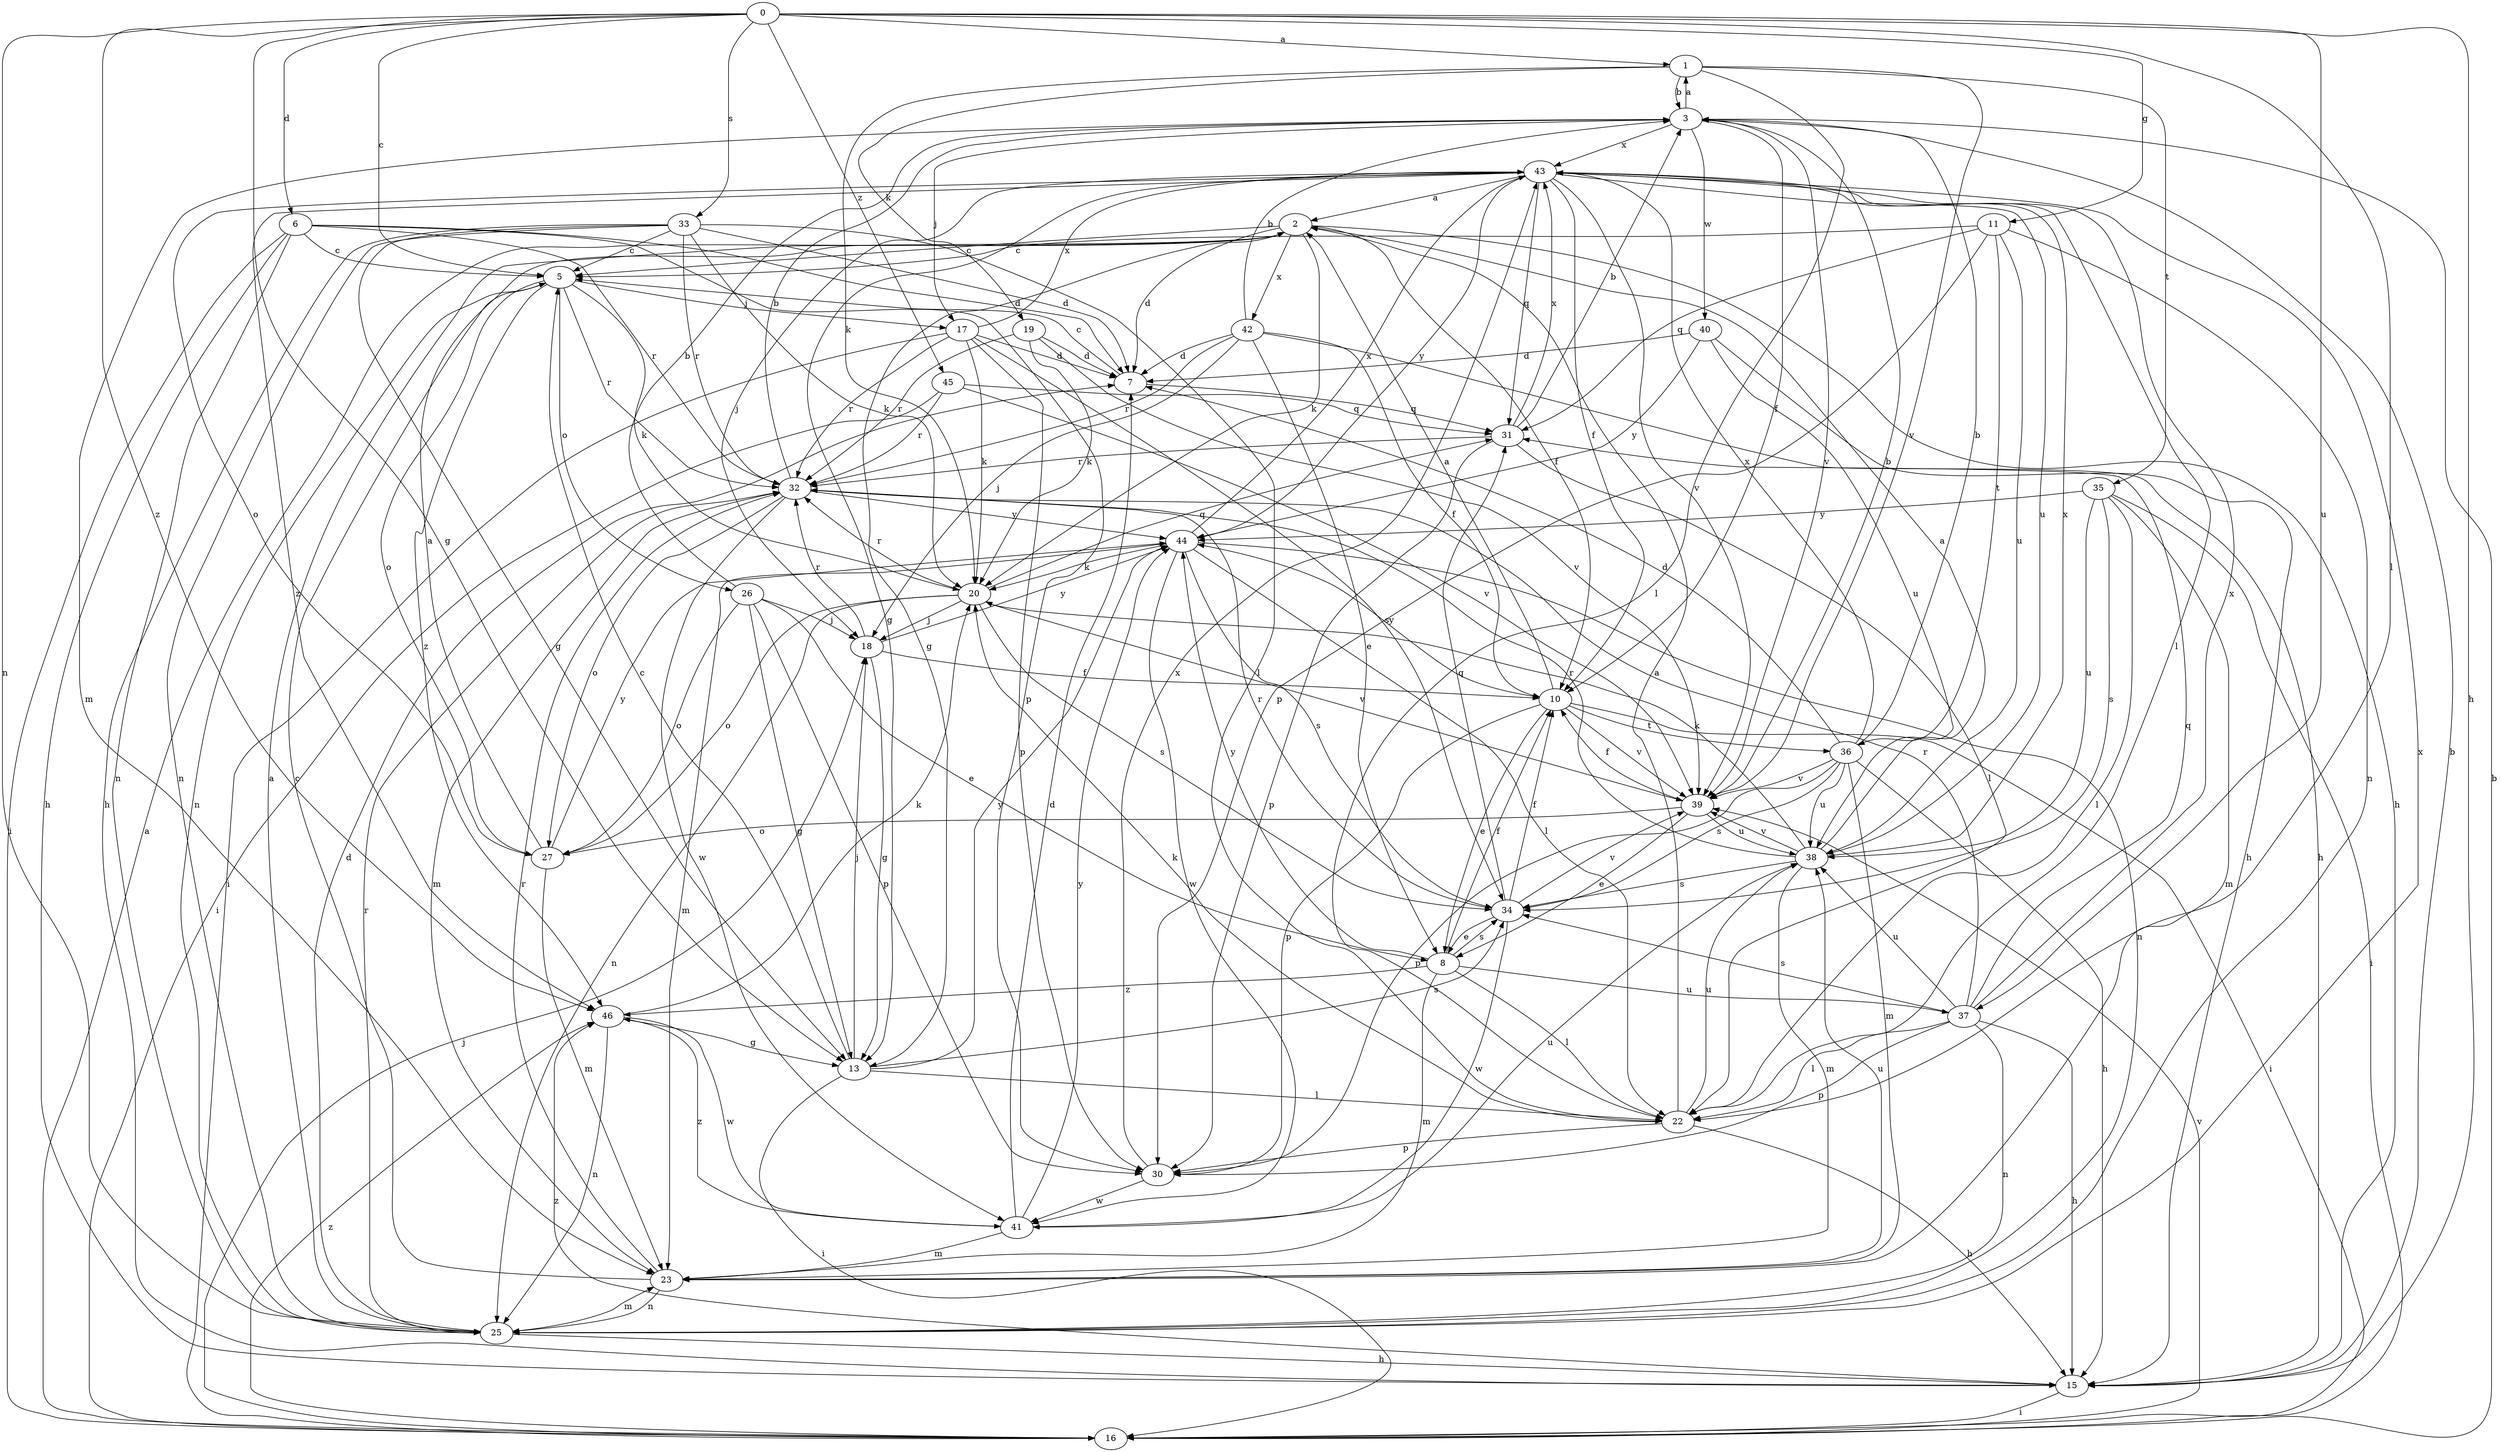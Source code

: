 strict digraph  {
0;
1;
2;
3;
5;
6;
7;
8;
10;
11;
13;
15;
16;
17;
18;
19;
20;
22;
23;
25;
26;
27;
30;
31;
32;
33;
34;
35;
36;
37;
38;
39;
40;
41;
42;
43;
44;
45;
46;
0 -> 1  [label=a];
0 -> 5  [label=c];
0 -> 6  [label=d];
0 -> 11  [label=g];
0 -> 13  [label=g];
0 -> 15  [label=h];
0 -> 22  [label=l];
0 -> 25  [label=n];
0 -> 33  [label=s];
0 -> 37  [label=u];
0 -> 45  [label=z];
0 -> 46  [label=z];
1 -> 3  [label=b];
1 -> 19  [label=k];
1 -> 20  [label=k];
1 -> 22  [label=l];
1 -> 35  [label=t];
1 -> 39  [label=v];
2 -> 5  [label=c];
2 -> 7  [label=d];
2 -> 10  [label=f];
2 -> 13  [label=g];
2 -> 15  [label=h];
2 -> 20  [label=k];
2 -> 42  [label=x];
3 -> 1  [label=a];
3 -> 10  [label=f];
3 -> 17  [label=j];
3 -> 23  [label=m];
3 -> 39  [label=v];
3 -> 40  [label=w];
3 -> 43  [label=x];
5 -> 17  [label=j];
5 -> 20  [label=k];
5 -> 25  [label=n];
5 -> 26  [label=o];
5 -> 27  [label=o];
5 -> 32  [label=r];
5 -> 46  [label=z];
6 -> 5  [label=c];
6 -> 7  [label=d];
6 -> 15  [label=h];
6 -> 16  [label=i];
6 -> 25  [label=n];
6 -> 30  [label=p];
6 -> 32  [label=r];
7 -> 5  [label=c];
7 -> 31  [label=q];
8 -> 10  [label=f];
8 -> 22  [label=l];
8 -> 23  [label=m];
8 -> 34  [label=s];
8 -> 37  [label=u];
8 -> 44  [label=y];
8 -> 46  [label=z];
10 -> 2  [label=a];
10 -> 8  [label=e];
10 -> 16  [label=i];
10 -> 30  [label=p];
10 -> 36  [label=t];
10 -> 39  [label=v];
10 -> 44  [label=y];
11 -> 5  [label=c];
11 -> 25  [label=n];
11 -> 30  [label=p];
11 -> 31  [label=q];
11 -> 36  [label=t];
11 -> 38  [label=u];
13 -> 5  [label=c];
13 -> 16  [label=i];
13 -> 18  [label=j];
13 -> 22  [label=l];
13 -> 34  [label=s];
13 -> 44  [label=y];
15 -> 3  [label=b];
15 -> 16  [label=i];
15 -> 46  [label=z];
16 -> 2  [label=a];
16 -> 3  [label=b];
16 -> 18  [label=j];
16 -> 39  [label=v];
16 -> 46  [label=z];
17 -> 7  [label=d];
17 -> 16  [label=i];
17 -> 20  [label=k];
17 -> 30  [label=p];
17 -> 32  [label=r];
17 -> 34  [label=s];
17 -> 43  [label=x];
18 -> 10  [label=f];
18 -> 13  [label=g];
18 -> 32  [label=r];
18 -> 44  [label=y];
19 -> 7  [label=d];
19 -> 20  [label=k];
19 -> 32  [label=r];
19 -> 39  [label=v];
20 -> 18  [label=j];
20 -> 25  [label=n];
20 -> 27  [label=o];
20 -> 31  [label=q];
20 -> 32  [label=r];
20 -> 34  [label=s];
20 -> 39  [label=v];
22 -> 2  [label=a];
22 -> 15  [label=h];
22 -> 20  [label=k];
22 -> 30  [label=p];
22 -> 38  [label=u];
23 -> 5  [label=c];
23 -> 25  [label=n];
23 -> 32  [label=r];
23 -> 38  [label=u];
25 -> 2  [label=a];
25 -> 7  [label=d];
25 -> 15  [label=h];
25 -> 23  [label=m];
25 -> 32  [label=r];
25 -> 43  [label=x];
26 -> 3  [label=b];
26 -> 8  [label=e];
26 -> 13  [label=g];
26 -> 18  [label=j];
26 -> 27  [label=o];
26 -> 30  [label=p];
27 -> 2  [label=a];
27 -> 23  [label=m];
27 -> 44  [label=y];
30 -> 41  [label=w];
30 -> 43  [label=x];
31 -> 3  [label=b];
31 -> 22  [label=l];
31 -> 30  [label=p];
31 -> 32  [label=r];
31 -> 43  [label=x];
32 -> 3  [label=b];
32 -> 23  [label=m];
32 -> 27  [label=o];
32 -> 41  [label=w];
32 -> 44  [label=y];
33 -> 5  [label=c];
33 -> 7  [label=d];
33 -> 13  [label=g];
33 -> 15  [label=h];
33 -> 20  [label=k];
33 -> 22  [label=l];
33 -> 25  [label=n];
33 -> 32  [label=r];
34 -> 8  [label=e];
34 -> 10  [label=f];
34 -> 31  [label=q];
34 -> 32  [label=r];
34 -> 39  [label=v];
34 -> 41  [label=w];
35 -> 16  [label=i];
35 -> 22  [label=l];
35 -> 23  [label=m];
35 -> 34  [label=s];
35 -> 38  [label=u];
35 -> 44  [label=y];
36 -> 3  [label=b];
36 -> 7  [label=d];
36 -> 15  [label=h];
36 -> 23  [label=m];
36 -> 30  [label=p];
36 -> 34  [label=s];
36 -> 38  [label=u];
36 -> 39  [label=v];
36 -> 43  [label=x];
37 -> 15  [label=h];
37 -> 22  [label=l];
37 -> 25  [label=n];
37 -> 30  [label=p];
37 -> 31  [label=q];
37 -> 32  [label=r];
37 -> 34  [label=s];
37 -> 38  [label=u];
37 -> 43  [label=x];
38 -> 2  [label=a];
38 -> 20  [label=k];
38 -> 23  [label=m];
38 -> 32  [label=r];
38 -> 34  [label=s];
38 -> 39  [label=v];
38 -> 43  [label=x];
39 -> 3  [label=b];
39 -> 8  [label=e];
39 -> 10  [label=f];
39 -> 27  [label=o];
39 -> 38  [label=u];
40 -> 7  [label=d];
40 -> 15  [label=h];
40 -> 38  [label=u];
40 -> 44  [label=y];
41 -> 7  [label=d];
41 -> 23  [label=m];
41 -> 38  [label=u];
41 -> 44  [label=y];
41 -> 46  [label=z];
42 -> 3  [label=b];
42 -> 7  [label=d];
42 -> 8  [label=e];
42 -> 10  [label=f];
42 -> 15  [label=h];
42 -> 18  [label=j];
42 -> 32  [label=r];
43 -> 2  [label=a];
43 -> 10  [label=f];
43 -> 13  [label=g];
43 -> 18  [label=j];
43 -> 22  [label=l];
43 -> 27  [label=o];
43 -> 31  [label=q];
43 -> 38  [label=u];
43 -> 39  [label=v];
43 -> 44  [label=y];
43 -> 46  [label=z];
44 -> 20  [label=k];
44 -> 22  [label=l];
44 -> 23  [label=m];
44 -> 25  [label=n];
44 -> 34  [label=s];
44 -> 41  [label=w];
44 -> 43  [label=x];
45 -> 16  [label=i];
45 -> 31  [label=q];
45 -> 32  [label=r];
45 -> 39  [label=v];
46 -> 13  [label=g];
46 -> 20  [label=k];
46 -> 25  [label=n];
46 -> 41  [label=w];
}
